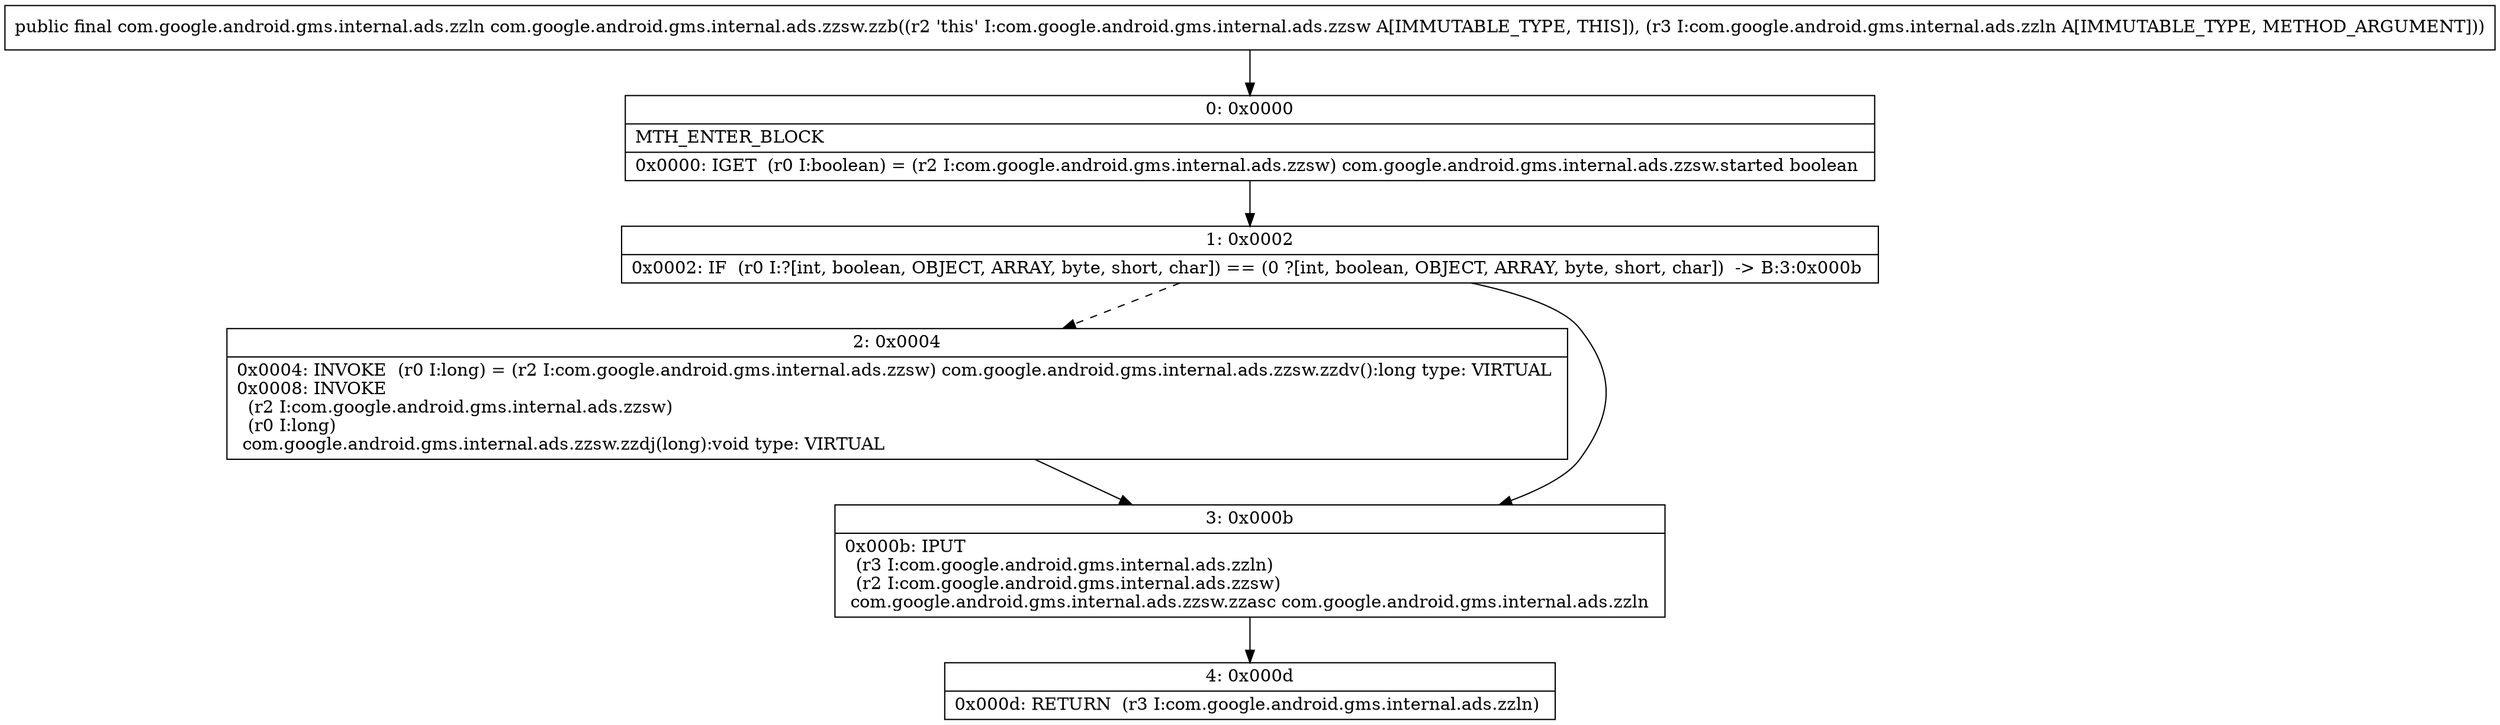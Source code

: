 digraph "CFG forcom.google.android.gms.internal.ads.zzsw.zzb(Lcom\/google\/android\/gms\/internal\/ads\/zzln;)Lcom\/google\/android\/gms\/internal\/ads\/zzln;" {
Node_0 [shape=record,label="{0\:\ 0x0000|MTH_ENTER_BLOCK\l|0x0000: IGET  (r0 I:boolean) = (r2 I:com.google.android.gms.internal.ads.zzsw) com.google.android.gms.internal.ads.zzsw.started boolean \l}"];
Node_1 [shape=record,label="{1\:\ 0x0002|0x0002: IF  (r0 I:?[int, boolean, OBJECT, ARRAY, byte, short, char]) == (0 ?[int, boolean, OBJECT, ARRAY, byte, short, char])  \-\> B:3:0x000b \l}"];
Node_2 [shape=record,label="{2\:\ 0x0004|0x0004: INVOKE  (r0 I:long) = (r2 I:com.google.android.gms.internal.ads.zzsw) com.google.android.gms.internal.ads.zzsw.zzdv():long type: VIRTUAL \l0x0008: INVOKE  \l  (r2 I:com.google.android.gms.internal.ads.zzsw)\l  (r0 I:long)\l com.google.android.gms.internal.ads.zzsw.zzdj(long):void type: VIRTUAL \l}"];
Node_3 [shape=record,label="{3\:\ 0x000b|0x000b: IPUT  \l  (r3 I:com.google.android.gms.internal.ads.zzln)\l  (r2 I:com.google.android.gms.internal.ads.zzsw)\l com.google.android.gms.internal.ads.zzsw.zzasc com.google.android.gms.internal.ads.zzln \l}"];
Node_4 [shape=record,label="{4\:\ 0x000d|0x000d: RETURN  (r3 I:com.google.android.gms.internal.ads.zzln) \l}"];
MethodNode[shape=record,label="{public final com.google.android.gms.internal.ads.zzln com.google.android.gms.internal.ads.zzsw.zzb((r2 'this' I:com.google.android.gms.internal.ads.zzsw A[IMMUTABLE_TYPE, THIS]), (r3 I:com.google.android.gms.internal.ads.zzln A[IMMUTABLE_TYPE, METHOD_ARGUMENT])) }"];
MethodNode -> Node_0;
Node_0 -> Node_1;
Node_1 -> Node_2[style=dashed];
Node_1 -> Node_3;
Node_2 -> Node_3;
Node_3 -> Node_4;
}

